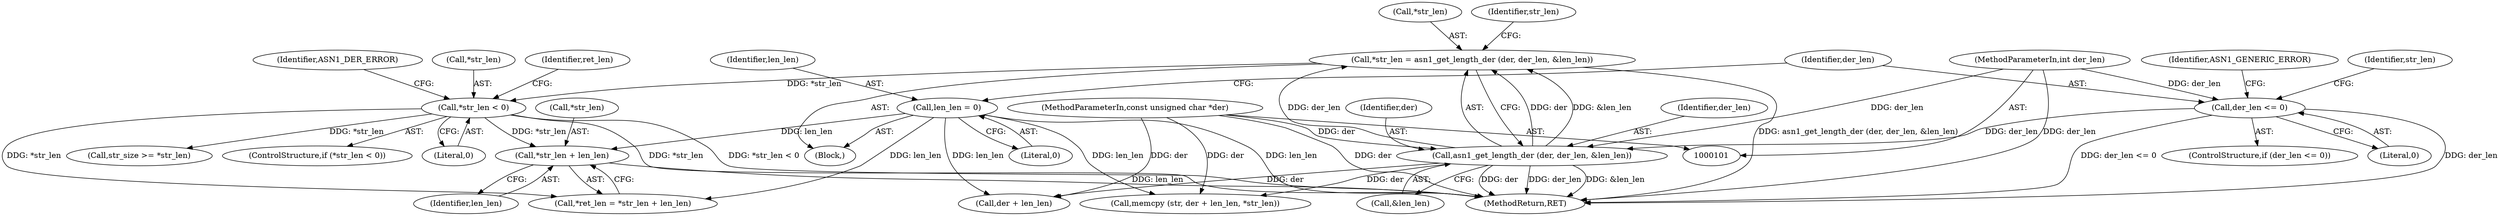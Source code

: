 digraph "0_savannah_1c3ccb3e040bf13e342ee60bc23b21b97b11923f_0@pointer" {
"1000137" [label="(Call,*str_len + len_len)"];
"1000128" [label="(Call,*str_len < 0)"];
"1000119" [label="(Call,*str_len = asn1_get_length_der (der, der_len, &len_len))"];
"1000122" [label="(Call,asn1_get_length_der (der, der_len, &len_len))"];
"1000102" [label="(MethodParameterIn,const unsigned char *der)"];
"1000114" [label="(Call,der_len <= 0)"];
"1000103" [label="(MethodParameterIn,int der_len)"];
"1000110" [label="(Call,len_len = 0)"];
"1000133" [label="(Identifier,ASN1_DER_ERROR)"];
"1000116" [label="(Literal,0)"];
"1000124" [label="(Identifier,der_len)"];
"1000114" [label="(Call,der_len <= 0)"];
"1000137" [label="(Call,*str_len + len_len)"];
"1000128" [label="(Call,*str_len < 0)"];
"1000134" [label="(Call,*ret_len = *str_len + len_len)"];
"1000118" [label="(Identifier,ASN1_GENERIC_ERROR)"];
"1000123" [label="(Identifier,der)"];
"1000125" [label="(Call,&len_len)"];
"1000115" [label="(Identifier,der_len)"];
"1000119" [label="(Call,*str_len = asn1_get_length_der (der, der_len, &len_len))"];
"1000159" [label="(MethodReturn,RET)"];
"1000140" [label="(Identifier,len_len)"];
"1000142" [label="(Call,str_size >= *str_len)"];
"1000110" [label="(Call,len_len = 0)"];
"1000120" [label="(Call,*str_len)"];
"1000129" [label="(Call,*str_len)"];
"1000138" [label="(Call,*str_len)"];
"1000108" [label="(Block,)"];
"1000127" [label="(ControlStructure,if (*str_len < 0))"];
"1000130" [label="(Identifier,str_len)"];
"1000103" [label="(MethodParameterIn,int der_len)"];
"1000146" [label="(Call,memcpy (str, der + len_len, *str_len))"];
"1000121" [label="(Identifier,str_len)"];
"1000112" [label="(Literal,0)"];
"1000111" [label="(Identifier,len_len)"];
"1000148" [label="(Call,der + len_len)"];
"1000102" [label="(MethodParameterIn,const unsigned char *der)"];
"1000113" [label="(ControlStructure,if (der_len <= 0))"];
"1000122" [label="(Call,asn1_get_length_der (der, der_len, &len_len))"];
"1000131" [label="(Literal,0)"];
"1000136" [label="(Identifier,ret_len)"];
"1000137" -> "1000134"  [label="AST: "];
"1000137" -> "1000140"  [label="CFG: "];
"1000138" -> "1000137"  [label="AST: "];
"1000140" -> "1000137"  [label="AST: "];
"1000134" -> "1000137"  [label="CFG: "];
"1000137" -> "1000159"  [label="DDG: len_len"];
"1000128" -> "1000137"  [label="DDG: *str_len"];
"1000110" -> "1000137"  [label="DDG: len_len"];
"1000128" -> "1000127"  [label="AST: "];
"1000128" -> "1000131"  [label="CFG: "];
"1000129" -> "1000128"  [label="AST: "];
"1000131" -> "1000128"  [label="AST: "];
"1000133" -> "1000128"  [label="CFG: "];
"1000136" -> "1000128"  [label="CFG: "];
"1000128" -> "1000159"  [label="DDG: *str_len < 0"];
"1000128" -> "1000159"  [label="DDG: *str_len"];
"1000119" -> "1000128"  [label="DDG: *str_len"];
"1000128" -> "1000134"  [label="DDG: *str_len"];
"1000128" -> "1000142"  [label="DDG: *str_len"];
"1000119" -> "1000108"  [label="AST: "];
"1000119" -> "1000122"  [label="CFG: "];
"1000120" -> "1000119"  [label="AST: "];
"1000122" -> "1000119"  [label="AST: "];
"1000130" -> "1000119"  [label="CFG: "];
"1000119" -> "1000159"  [label="DDG: asn1_get_length_der (der, der_len, &len_len)"];
"1000122" -> "1000119"  [label="DDG: der"];
"1000122" -> "1000119"  [label="DDG: der_len"];
"1000122" -> "1000119"  [label="DDG: &len_len"];
"1000122" -> "1000125"  [label="CFG: "];
"1000123" -> "1000122"  [label="AST: "];
"1000124" -> "1000122"  [label="AST: "];
"1000125" -> "1000122"  [label="AST: "];
"1000122" -> "1000159"  [label="DDG: &len_len"];
"1000122" -> "1000159"  [label="DDG: der"];
"1000122" -> "1000159"  [label="DDG: der_len"];
"1000102" -> "1000122"  [label="DDG: der"];
"1000114" -> "1000122"  [label="DDG: der_len"];
"1000103" -> "1000122"  [label="DDG: der_len"];
"1000122" -> "1000146"  [label="DDG: der"];
"1000122" -> "1000148"  [label="DDG: der"];
"1000102" -> "1000101"  [label="AST: "];
"1000102" -> "1000159"  [label="DDG: der"];
"1000102" -> "1000146"  [label="DDG: der"];
"1000102" -> "1000148"  [label="DDG: der"];
"1000114" -> "1000113"  [label="AST: "];
"1000114" -> "1000116"  [label="CFG: "];
"1000115" -> "1000114"  [label="AST: "];
"1000116" -> "1000114"  [label="AST: "];
"1000118" -> "1000114"  [label="CFG: "];
"1000121" -> "1000114"  [label="CFG: "];
"1000114" -> "1000159"  [label="DDG: der_len <= 0"];
"1000114" -> "1000159"  [label="DDG: der_len"];
"1000103" -> "1000114"  [label="DDG: der_len"];
"1000103" -> "1000101"  [label="AST: "];
"1000103" -> "1000159"  [label="DDG: der_len"];
"1000110" -> "1000108"  [label="AST: "];
"1000110" -> "1000112"  [label="CFG: "];
"1000111" -> "1000110"  [label="AST: "];
"1000112" -> "1000110"  [label="AST: "];
"1000115" -> "1000110"  [label="CFG: "];
"1000110" -> "1000159"  [label="DDG: len_len"];
"1000110" -> "1000134"  [label="DDG: len_len"];
"1000110" -> "1000146"  [label="DDG: len_len"];
"1000110" -> "1000148"  [label="DDG: len_len"];
}
